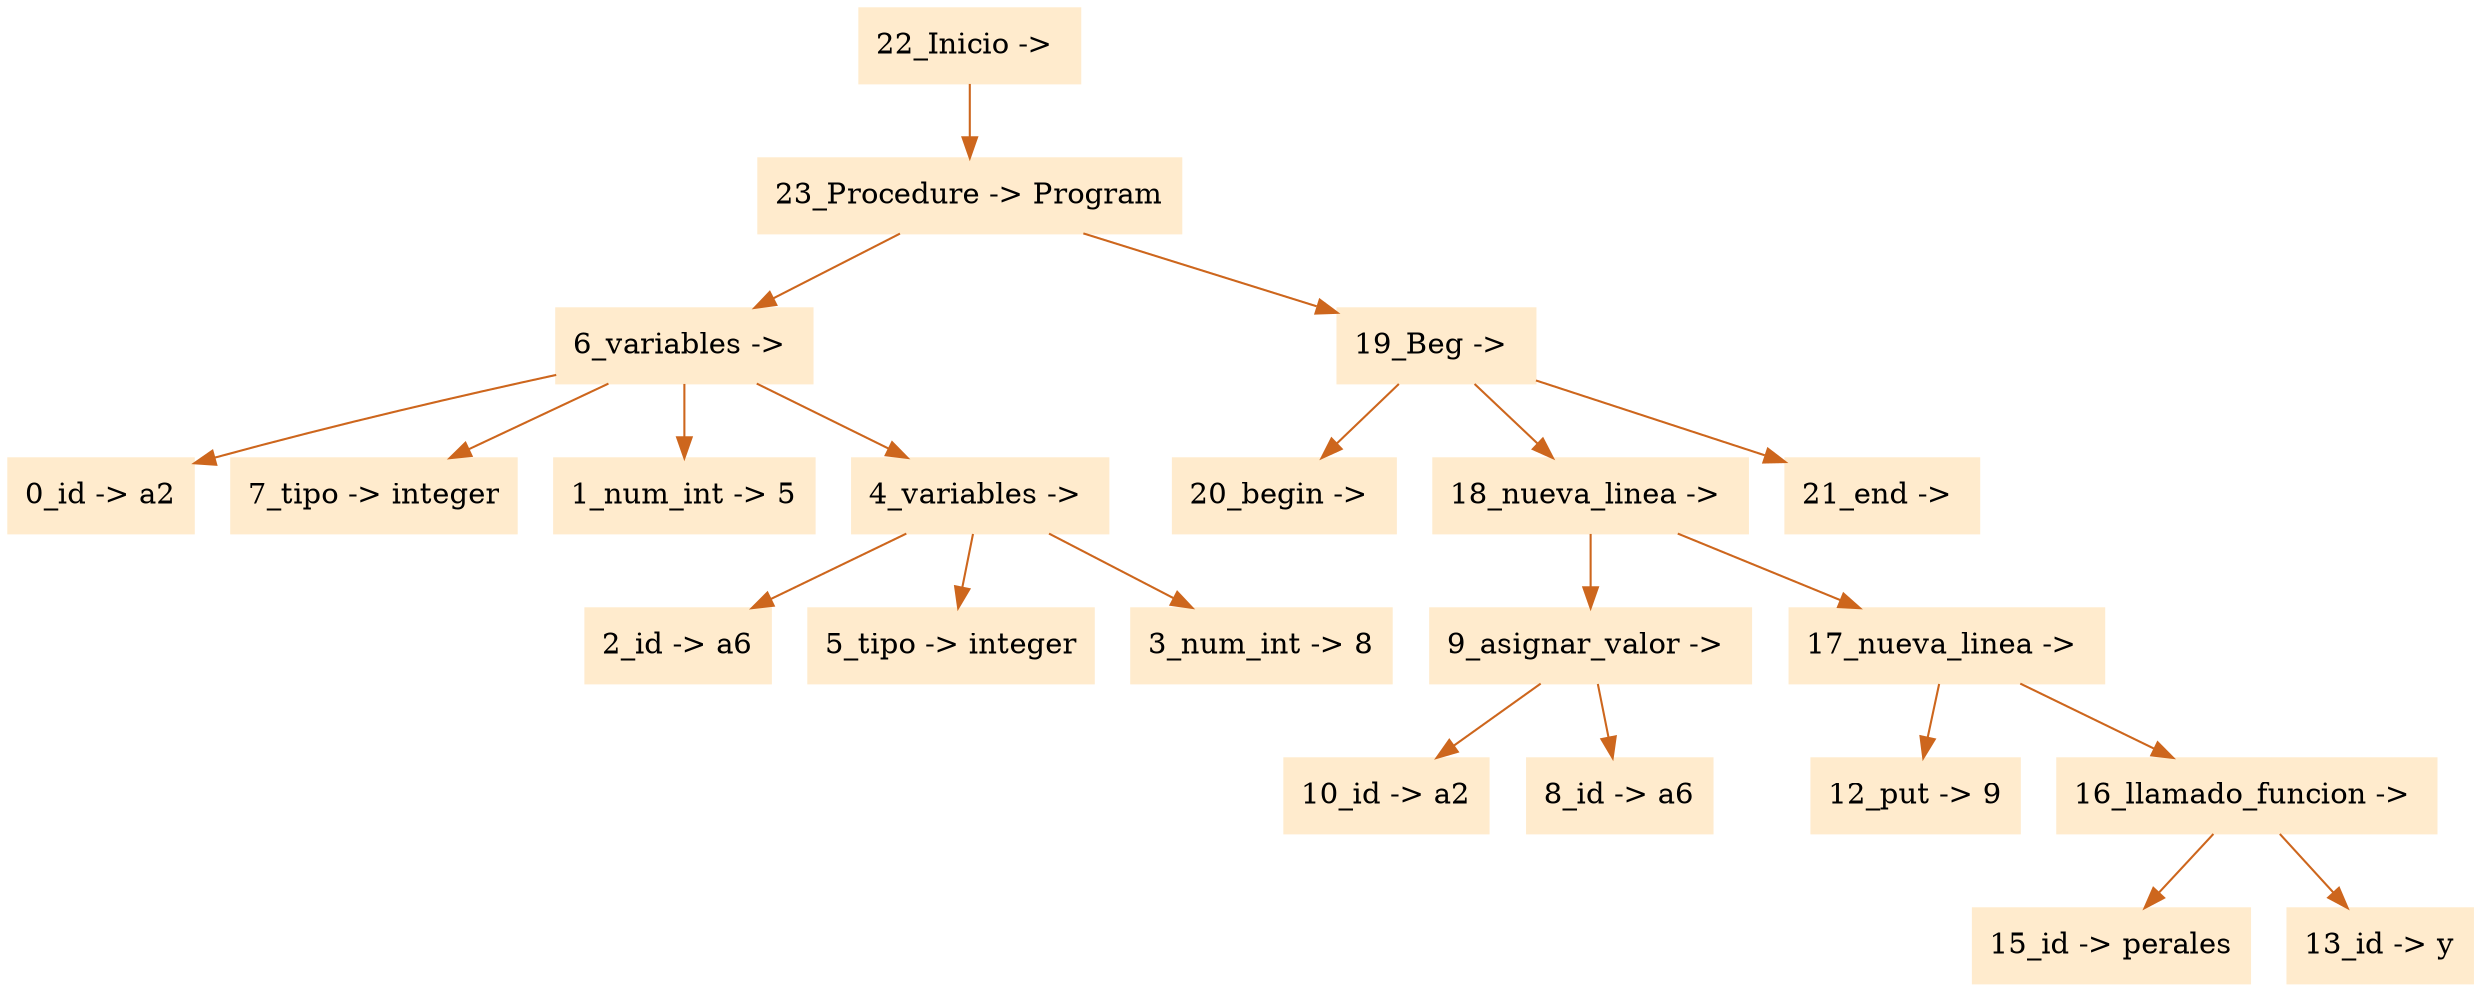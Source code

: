 digraph G {node[shape=box, style=filled, color=blanchedalmond]; edge[color=chocolate3];rankdir=UD 

"22_Inicio -> "->"23_Procedure -> Program"
"23_Procedure -> Program"->"6_variables -> "
"6_variables -> "->"0_id -> a2"
"6_variables -> "->"7_tipo -> integer"
"6_variables -> "->"1_num_int -> 5"
"6_variables -> "->"4_variables -> "
"4_variables -> "->"2_id -> a6"
"4_variables -> "->"5_tipo -> integer"
"4_variables -> "->"3_num_int -> 8"
"23_Procedure -> Program"->"19_Beg -> "
"19_Beg -> "->"20_begin -> "
"19_Beg -> "->"18_nueva_linea -> "
"18_nueva_linea -> "->"9_asignar_valor -> "
"9_asignar_valor -> "->"10_id -> a2"
"9_asignar_valor -> "->"8_id -> a6"
"18_nueva_linea -> "->"17_nueva_linea -> "
"17_nueva_linea -> "->"12_put -> 9"
"17_nueva_linea -> "->"16_llamado_funcion -> "
"16_llamado_funcion -> "->"15_id -> perales"
"16_llamado_funcion -> "->"13_id -> y"
"19_Beg -> "->"21_end -> "


}
